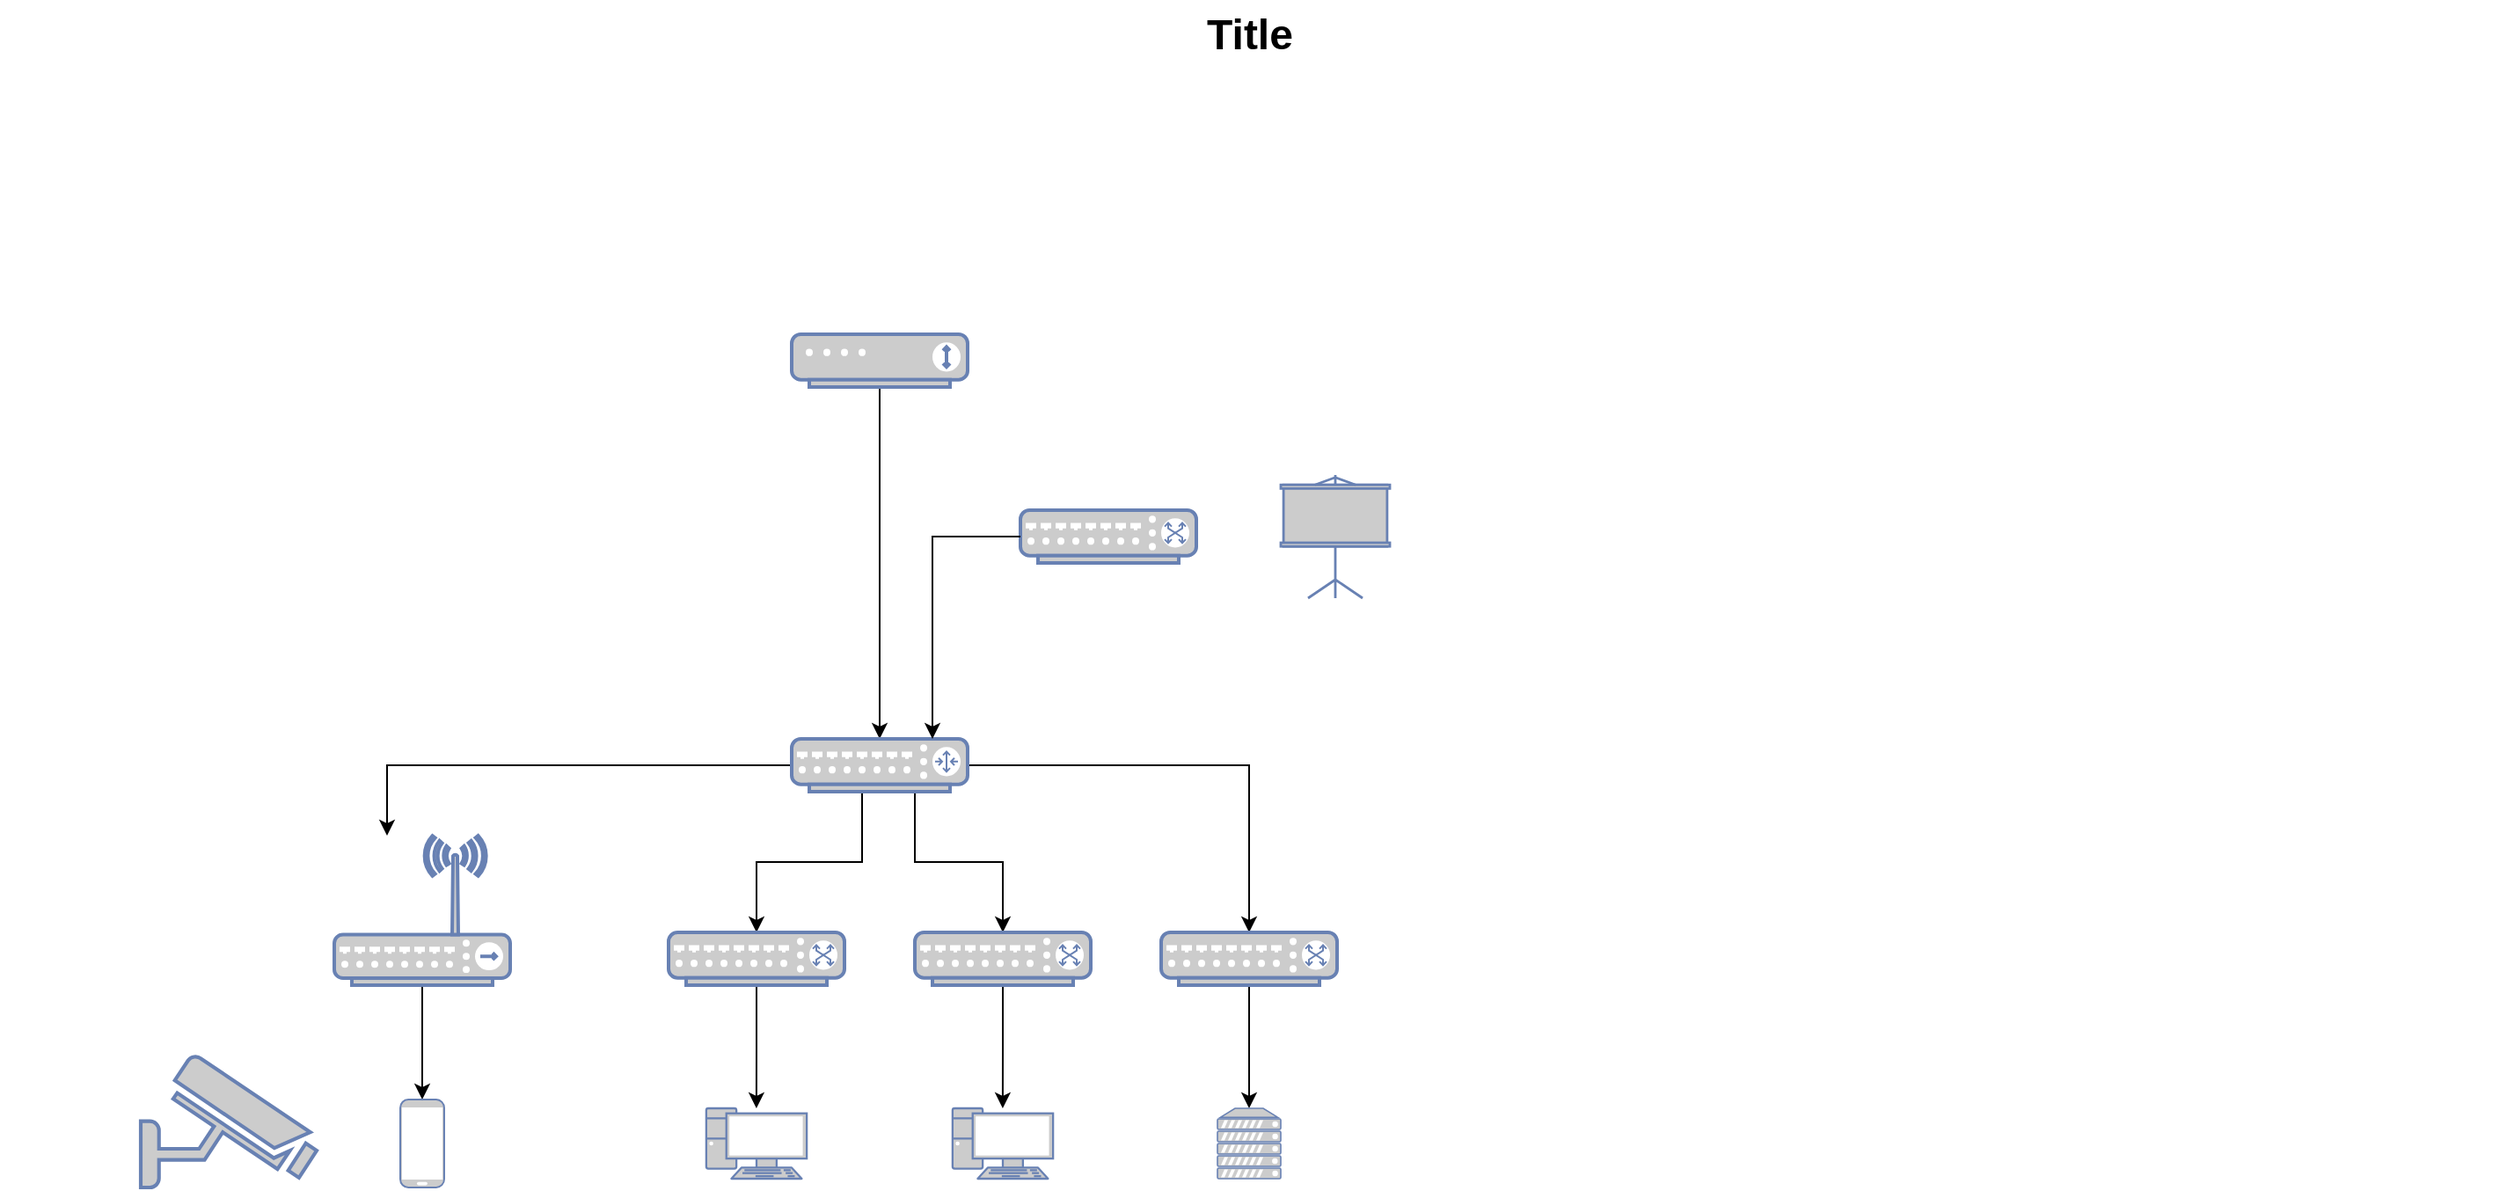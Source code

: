 <mxfile version="23.1.1" type="github">
  <diagram name="Page-1" id="197159a0-c6a4-9194-75a8-e4174976684c">
    <mxGraphModel dx="989" dy="514" grid="1" gridSize="10" guides="1" tooltips="1" connect="1" arrows="1" fold="1" page="1" pageScale="1.5" pageWidth="1169" pageHeight="826" background="none" math="0" shadow="0">
      <root>
        <mxCell id="0" style=";html=1;" />
        <mxCell id="1" style=";html=1;" parent="0" />
        <mxCell id="1257a543d1cacc4b-52" value="Title" style="text;strokeColor=none;fillColor=none;html=1;fontSize=24;fontStyle=1;verticalAlign=middle;align=center;" parent="1" vertex="1">
          <mxGeometry x="160" y="60" width="1420" height="40" as="geometry" />
        </mxCell>
        <mxCell id="6DIdfMdobOz-k1TR6Dgg-7" value="" style="edgeStyle=orthogonalEdgeStyle;rounded=0;orthogonalLoop=1;jettySize=auto;html=1;" edge="1" parent="1" source="6DIdfMdobOz-k1TR6Dgg-1" target="6DIdfMdobOz-k1TR6Dgg-3">
          <mxGeometry relative="1" as="geometry" />
        </mxCell>
        <mxCell id="6DIdfMdobOz-k1TR6Dgg-1" value="" style="fontColor=#0066CC;verticalAlign=top;verticalLabelPosition=bottom;labelPosition=center;align=center;html=1;outlineConnect=0;fillColor=#CCCCCC;strokeColor=#6881B3;gradientColor=none;gradientDirection=north;strokeWidth=2;shape=mxgraph.networks.modem;" vertex="1" parent="1">
          <mxGeometry x="610" y="250" width="100" height="30" as="geometry" />
        </mxCell>
        <mxCell id="6DIdfMdobOz-k1TR6Dgg-2" value="" style="fontColor=#0066CC;verticalAlign=top;verticalLabelPosition=bottom;labelPosition=center;align=center;html=1;outlineConnect=0;fillColor=#CCCCCC;strokeColor=#6881B3;gradientColor=none;gradientDirection=north;strokeWidth=2;shape=mxgraph.networks.pc;" vertex="1" parent="1">
          <mxGeometry x="561.43" y="690" width="57.14" height="40" as="geometry" />
        </mxCell>
        <mxCell id="6DIdfMdobOz-k1TR6Dgg-8" value="" style="edgeStyle=orthogonalEdgeStyle;rounded=0;orthogonalLoop=1;jettySize=auto;html=1;entryX=0.5;entryY=0;entryDx=0;entryDy=0;entryPerimeter=0;" edge="1" parent="1" source="6DIdfMdobOz-k1TR6Dgg-3" target="6DIdfMdobOz-k1TR6Dgg-4">
          <mxGeometry relative="1" as="geometry">
            <Array as="points">
              <mxPoint x="650" y="550" />
              <mxPoint x="590" y="550" />
            </Array>
          </mxGeometry>
        </mxCell>
        <mxCell id="6DIdfMdobOz-k1TR6Dgg-9" style="edgeStyle=orthogonalEdgeStyle;rounded=0;orthogonalLoop=1;jettySize=auto;html=1;" edge="1" parent="1" source="6DIdfMdobOz-k1TR6Dgg-3" target="6DIdfMdobOz-k1TR6Dgg-5">
          <mxGeometry relative="1" as="geometry">
            <mxPoint x="530" y="480" as="targetPoint" />
            <Array as="points">
              <mxPoint x="380" y="495" />
            </Array>
          </mxGeometry>
        </mxCell>
        <mxCell id="6DIdfMdobOz-k1TR6Dgg-10" value="" style="edgeStyle=orthogonalEdgeStyle;rounded=0;orthogonalLoop=1;jettySize=auto;html=1;" edge="1" parent="1" source="6DIdfMdobOz-k1TR6Dgg-17" target="6DIdfMdobOz-k1TR6Dgg-6">
          <mxGeometry relative="1" as="geometry">
            <mxPoint x="920" y="490" as="sourcePoint" />
          </mxGeometry>
        </mxCell>
        <mxCell id="6DIdfMdobOz-k1TR6Dgg-12" style="edgeStyle=orthogonalEdgeStyle;rounded=0;orthogonalLoop=1;jettySize=auto;html=1;" edge="1" parent="1" source="6DIdfMdobOz-k1TR6Dgg-3" target="6DIdfMdobOz-k1TR6Dgg-11">
          <mxGeometry relative="1" as="geometry">
            <Array as="points">
              <mxPoint x="680" y="550" />
              <mxPoint x="730" y="550" />
            </Array>
          </mxGeometry>
        </mxCell>
        <mxCell id="6DIdfMdobOz-k1TR6Dgg-18" style="edgeStyle=orthogonalEdgeStyle;rounded=0;orthogonalLoop=1;jettySize=auto;html=1;" edge="1" parent="1" source="6DIdfMdobOz-k1TR6Dgg-3" target="6DIdfMdobOz-k1TR6Dgg-17">
          <mxGeometry relative="1" as="geometry" />
        </mxCell>
        <mxCell id="6DIdfMdobOz-k1TR6Dgg-3" value="" style="fontColor=#0066CC;verticalAlign=top;verticalLabelPosition=bottom;labelPosition=center;align=center;html=1;outlineConnect=0;fillColor=#CCCCCC;strokeColor=#6881B3;gradientColor=none;gradientDirection=north;strokeWidth=2;shape=mxgraph.networks.router;" vertex="1" parent="1">
          <mxGeometry x="610" y="480" width="100" height="30" as="geometry" />
        </mxCell>
        <mxCell id="6DIdfMdobOz-k1TR6Dgg-13" value="" style="edgeStyle=orthogonalEdgeStyle;rounded=0;orthogonalLoop=1;jettySize=auto;html=1;" edge="1" parent="1" source="6DIdfMdobOz-k1TR6Dgg-4" target="6DIdfMdobOz-k1TR6Dgg-2">
          <mxGeometry relative="1" as="geometry" />
        </mxCell>
        <mxCell id="6DIdfMdobOz-k1TR6Dgg-4" value="" style="fontColor=#0066CC;verticalAlign=top;verticalLabelPosition=bottom;labelPosition=center;align=center;html=1;outlineConnect=0;fillColor=#CCCCCC;strokeColor=#6881B3;gradientColor=none;gradientDirection=north;strokeWidth=2;shape=mxgraph.networks.switch;" vertex="1" parent="1">
          <mxGeometry x="540" y="590" width="100" height="30" as="geometry" />
        </mxCell>
        <mxCell id="6DIdfMdobOz-k1TR6Dgg-21" value="" style="edgeStyle=orthogonalEdgeStyle;rounded=0;orthogonalLoop=1;jettySize=auto;html=1;" edge="1" parent="1" source="6DIdfMdobOz-k1TR6Dgg-5" target="6DIdfMdobOz-k1TR6Dgg-20">
          <mxGeometry relative="1" as="geometry" />
        </mxCell>
        <mxCell id="6DIdfMdobOz-k1TR6Dgg-5" value="" style="fontColor=#0066CC;verticalAlign=top;verticalLabelPosition=bottom;labelPosition=center;align=center;html=1;outlineConnect=0;fillColor=#CCCCCC;strokeColor=#6881B3;gradientColor=none;gradientDirection=north;strokeWidth=2;shape=mxgraph.networks.wireless_hub;" vertex="1" parent="1">
          <mxGeometry x="350" y="535" width="100" height="85" as="geometry" />
        </mxCell>
        <mxCell id="6DIdfMdobOz-k1TR6Dgg-6" value="" style="fontColor=#0066CC;verticalAlign=top;verticalLabelPosition=bottom;labelPosition=center;align=center;html=1;outlineConnect=0;fillColor=#CCCCCC;strokeColor=#6881B3;gradientColor=none;gradientDirection=north;strokeWidth=2;shape=mxgraph.networks.server;" vertex="1" parent="1">
          <mxGeometry x="852" y="690" width="36" height="40" as="geometry" />
        </mxCell>
        <mxCell id="6DIdfMdobOz-k1TR6Dgg-19" style="edgeStyle=orthogonalEdgeStyle;rounded=0;orthogonalLoop=1;jettySize=auto;html=1;exitX=0.5;exitY=1;exitDx=0;exitDy=0;exitPerimeter=0;" edge="1" parent="1" source="6DIdfMdobOz-k1TR6Dgg-11" target="6DIdfMdobOz-k1TR6Dgg-16">
          <mxGeometry relative="1" as="geometry" />
        </mxCell>
        <mxCell id="6DIdfMdobOz-k1TR6Dgg-11" value="" style="fontColor=#0066CC;verticalAlign=top;verticalLabelPosition=bottom;labelPosition=center;align=center;html=1;outlineConnect=0;fillColor=#CCCCCC;strokeColor=#6881B3;gradientColor=none;gradientDirection=north;strokeWidth=2;shape=mxgraph.networks.switch;" vertex="1" parent="1">
          <mxGeometry x="680" y="590" width="100" height="30" as="geometry" />
        </mxCell>
        <mxCell id="6DIdfMdobOz-k1TR6Dgg-16" value="" style="fontColor=#0066CC;verticalAlign=top;verticalLabelPosition=bottom;labelPosition=center;align=center;html=1;outlineConnect=0;fillColor=#CCCCCC;strokeColor=#6881B3;gradientColor=none;gradientDirection=north;strokeWidth=2;shape=mxgraph.networks.pc;" vertex="1" parent="1">
          <mxGeometry x="701.43" y="690" width="57.14" height="40" as="geometry" />
        </mxCell>
        <mxCell id="6DIdfMdobOz-k1TR6Dgg-17" value="" style="fontColor=#0066CC;verticalAlign=top;verticalLabelPosition=bottom;labelPosition=center;align=center;html=1;outlineConnect=0;fillColor=#CCCCCC;strokeColor=#6881B3;gradientColor=none;gradientDirection=north;strokeWidth=2;shape=mxgraph.networks.switch;" vertex="1" parent="1">
          <mxGeometry x="820" y="590" width="100" height="30" as="geometry" />
        </mxCell>
        <mxCell id="6DIdfMdobOz-k1TR6Dgg-20" value="" style="fontColor=#0066CC;verticalAlign=top;verticalLabelPosition=bottom;labelPosition=center;align=center;html=1;outlineConnect=0;fillColor=#CCCCCC;strokeColor=#6881B3;gradientColor=none;gradientDirection=north;strokeWidth=2;shape=mxgraph.networks.mobile;" vertex="1" parent="1">
          <mxGeometry x="387.5" y="685" width="25" height="50" as="geometry" />
        </mxCell>
        <mxCell id="6DIdfMdobOz-k1TR6Dgg-22" value="" style="fontColor=#0066CC;verticalAlign=top;verticalLabelPosition=bottom;labelPosition=center;align=center;html=1;outlineConnect=0;fillColor=#CCCCCC;strokeColor=#6881B3;gradientColor=none;gradientDirection=north;strokeWidth=2;shape=mxgraph.networks.switch;" vertex="1" parent="1">
          <mxGeometry x="740" y="350" width="100" height="30" as="geometry" />
        </mxCell>
        <mxCell id="6DIdfMdobOz-k1TR6Dgg-24" value="" style="fontColor=#0066CC;verticalAlign=top;verticalLabelPosition=bottom;labelPosition=center;align=center;html=1;outlineConnect=0;fillColor=#CCCCCC;strokeColor=#6881B3;gradientColor=none;gradientDirection=north;strokeWidth=2;shape=mxgraph.networks.security_camera;" vertex="1" parent="1">
          <mxGeometry x="240" y="660" width="100" height="75" as="geometry" />
        </mxCell>
        <mxCell id="6DIdfMdobOz-k1TR6Dgg-25" value="" style="fontColor=#0066CC;verticalAlign=top;verticalLabelPosition=bottom;labelPosition=center;align=center;html=1;outlineConnect=0;fillColor=#CCCCCC;strokeColor=#6881B3;gradientColor=none;gradientDirection=north;strokeWidth=2;shape=mxgraph.networks.video_projector_screen;" vertex="1" parent="1">
          <mxGeometry x="888" y="330" width="62" height="70" as="geometry" />
        </mxCell>
        <mxCell id="6DIdfMdobOz-k1TR6Dgg-26" style="edgeStyle=orthogonalEdgeStyle;rounded=0;orthogonalLoop=1;jettySize=auto;html=1;" edge="1" parent="1" source="6DIdfMdobOz-k1TR6Dgg-22" target="6DIdfMdobOz-k1TR6Dgg-3">
          <mxGeometry relative="1" as="geometry">
            <mxPoint x="640" y="390" as="sourcePoint" />
            <mxPoint x="640" y="490" as="targetPoint" />
            <Array as="points">
              <mxPoint x="690" y="430" />
              <mxPoint x="690" y="430" />
            </Array>
          </mxGeometry>
        </mxCell>
      </root>
    </mxGraphModel>
  </diagram>
</mxfile>
